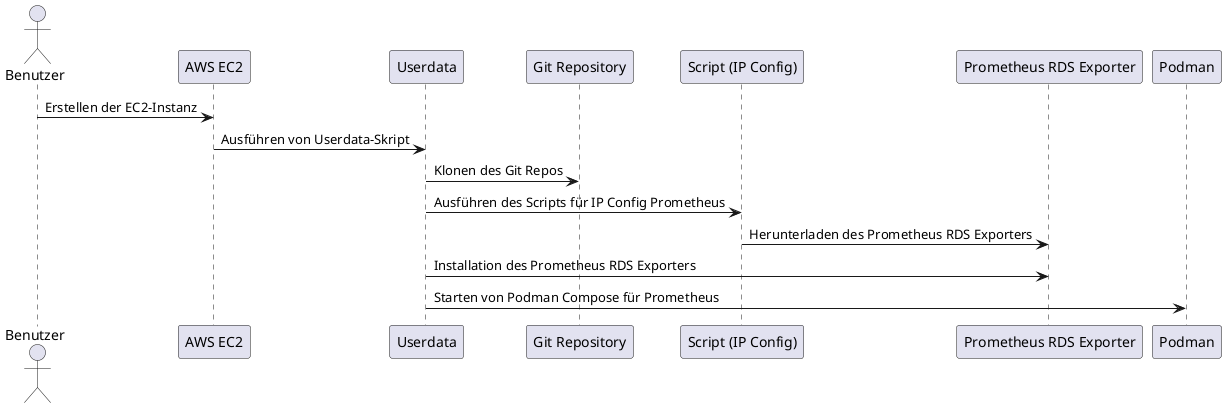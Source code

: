 @startuml Sequenzdiagramm
actor Benutzer
participant "AWS EC2" as EC2
participant "Userdata" as UD
participant "Git Repository" as Git
participant "Script (IP Config)" as Script
participant "Prometheus RDS Exporter" as Exporter
participant "Podman" as Podman

Benutzer -> EC2: Erstellen der EC2-Instanz
EC2 -> UD: Ausführen von Userdata-Skript
UD -> Git: Klonen des Git Repos
UD -> Script: Ausführen des Scripts für IP Config Prometheus
Script -> Exporter: Herunterladen des Prometheus RDS Exporters
UD -> Exporter: Installation des Prometheus RDS Exporters
UD -> Podman: Starten von Podman Compose für Prometheus
@enduml
